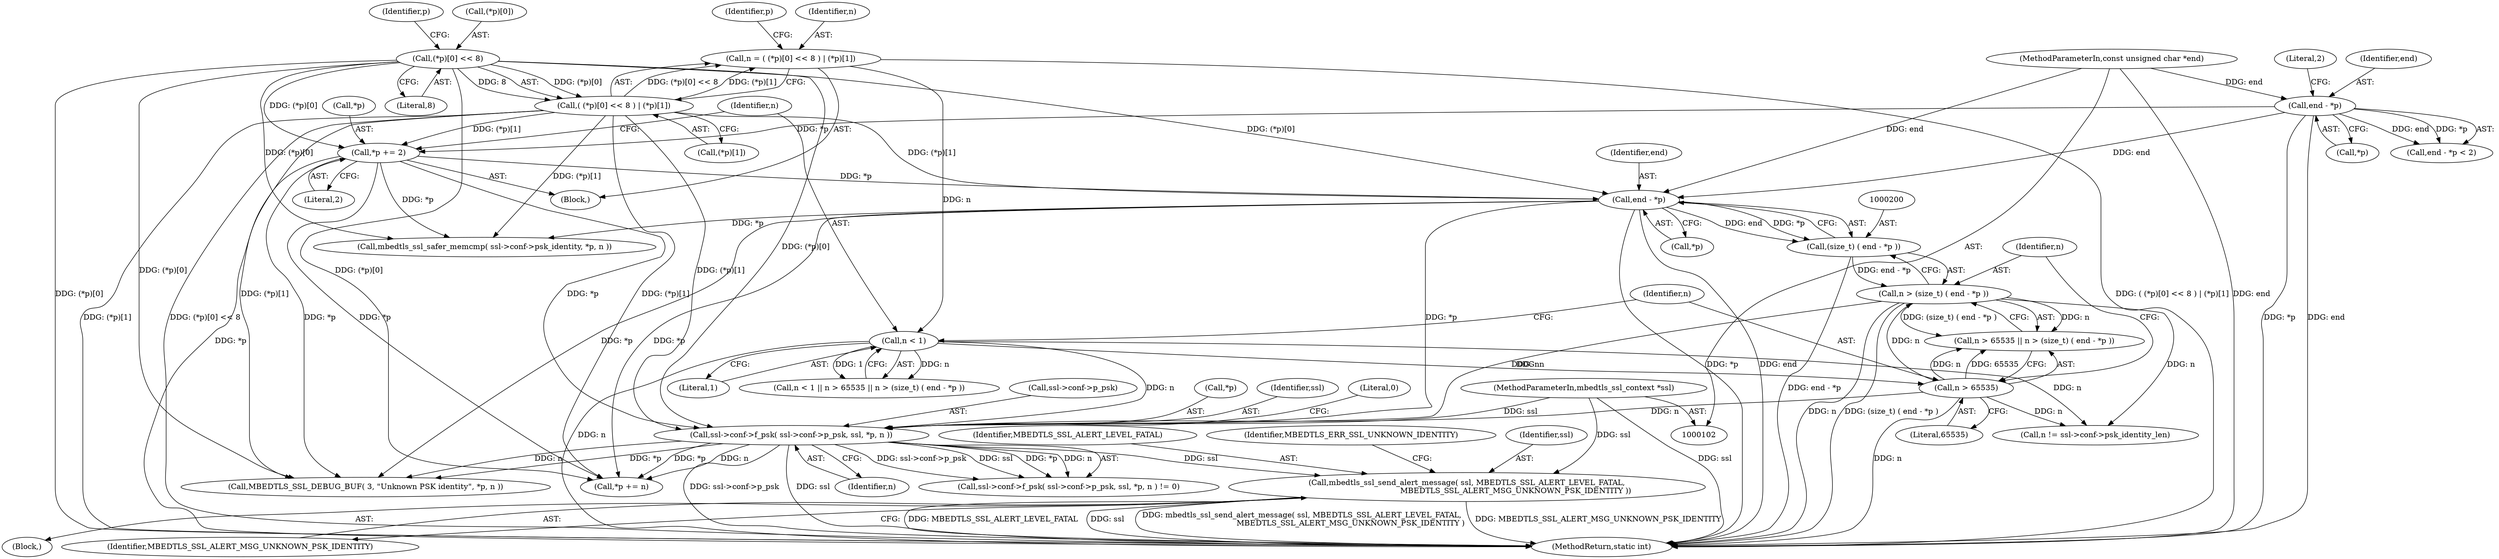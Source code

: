 digraph "0_mbedtls_83c9f495ffe70c7dd280b41fdfd4881485a3bc28@API" {
"1000273" [label="(Call,mbedtls_ssl_send_alert_message( ssl, MBEDTLS_SSL_ALERT_LEVEL_FATAL,\n                                        MBEDTLS_SSL_ALERT_MSG_UNKNOWN_PSK_IDENTITY ))"];
"1000222" [label="(Call,ssl->conf->f_psk( ssl->conf->p_psk, ssl, *p, n ))"];
"1000103" [label="(MethodParameterIn,mbedtls_ssl_context *ssl)"];
"1000184" [label="(Call,*p += 2)"];
"1000173" [label="(Call,( (*p)[0] << 8 ) | (*p)[1])"];
"1000174" [label="(Call,(*p)[0] << 8)"];
"1000160" [label="(Call,end - *p)"];
"1000105" [label="(MethodParameterIn,const unsigned char *end)"];
"1000201" [label="(Call,end - *p)"];
"1000194" [label="(Call,n > 65535)"];
"1000190" [label="(Call,n < 1)"];
"1000171" [label="(Call,n = ( (*p)[0] << 8 ) | (*p)[1])"];
"1000197" [label="(Call,n > (size_t) ( end - *p ))"];
"1000199" [label="(Call,(size_t) ( end - *p ))"];
"1000285" [label="(MethodReturn,static int)"];
"1000201" [label="(Call,end - *p)"];
"1000273" [label="(Call,mbedtls_ssl_send_alert_message( ssl, MBEDTLS_SSL_ALERT_LEVEL_FATAL,\n                                        MBEDTLS_SSL_ALERT_MSG_UNKNOWN_PSK_IDENTITY ))"];
"1000185" [label="(Call,*p)"];
"1000179" [label="(Literal,8)"];
"1000164" [label="(Literal,2)"];
"1000279" [label="(Call,*p += n)"];
"1000105" [label="(MethodParameterIn,const unsigned char *end)"];
"1000184" [label="(Call,*p += 2)"];
"1000171" [label="(Call,n = ( (*p)[0] << 8 ) | (*p)[1])"];
"1000228" [label="(Identifier,ssl)"];
"1000197" [label="(Call,n > (size_t) ( end - *p ))"];
"1000232" [label="(Literal,0)"];
"1000222" [label="(Call,ssl->conf->f_psk( ssl->conf->p_psk, ssl, *p, n ))"];
"1000223" [label="(Call,ssl->conf->p_psk)"];
"1000191" [label="(Identifier,n)"];
"1000159" [label="(Call,end - *p < 2)"];
"1000267" [label="(Call,MBEDTLS_SSL_DEBUG_BUF( 3, \"Unknown PSK identity\", *p, n ))"];
"1000180" [label="(Call,(*p)[1])"];
"1000186" [label="(Identifier,p)"];
"1000190" [label="(Call,n < 1)"];
"1000274" [label="(Identifier,ssl)"];
"1000187" [label="(Literal,2)"];
"1000106" [label="(Block,)"];
"1000199" [label="(Call,(size_t) ( end - *p ))"];
"1000202" [label="(Identifier,end)"];
"1000248" [label="(Call,mbedtls_ssl_safer_memcmp( ssl->conf->psk_identity, *p, n ))"];
"1000275" [label="(Identifier,MBEDTLS_SSL_ALERT_LEVEL_FATAL)"];
"1000172" [label="(Identifier,n)"];
"1000162" [label="(Call,*p)"];
"1000229" [label="(Call,*p)"];
"1000221" [label="(Call,ssl->conf->f_psk( ssl->conf->p_psk, ssl, *p, n ) != 0)"];
"1000182" [label="(Identifier,p)"];
"1000203" [label="(Call,*p)"];
"1000193" [label="(Call,n > 65535 || n > (size_t) ( end - *p ))"];
"1000266" [label="(Block,)"];
"1000278" [label="(Identifier,MBEDTLS_ERR_SSL_UNKNOWN_IDENTITY)"];
"1000174" [label="(Call,(*p)[0] << 8)"];
"1000240" [label="(Call,n != ssl->conf->psk_identity_len)"];
"1000196" [label="(Literal,65535)"];
"1000192" [label="(Literal,1)"];
"1000173" [label="(Call,( (*p)[0] << 8 ) | (*p)[1])"];
"1000103" [label="(MethodParameterIn,mbedtls_ssl_context *ssl)"];
"1000195" [label="(Identifier,n)"];
"1000175" [label="(Call,(*p)[0])"];
"1000189" [label="(Call,n < 1 || n > 65535 || n > (size_t) ( end - *p ))"];
"1000194" [label="(Call,n > 65535)"];
"1000198" [label="(Identifier,n)"];
"1000231" [label="(Identifier,n)"];
"1000161" [label="(Identifier,end)"];
"1000160" [label="(Call,end - *p)"];
"1000276" [label="(Identifier,MBEDTLS_SSL_ALERT_MSG_UNKNOWN_PSK_IDENTITY)"];
"1000273" -> "1000266"  [label="AST: "];
"1000273" -> "1000276"  [label="CFG: "];
"1000274" -> "1000273"  [label="AST: "];
"1000275" -> "1000273"  [label="AST: "];
"1000276" -> "1000273"  [label="AST: "];
"1000278" -> "1000273"  [label="CFG: "];
"1000273" -> "1000285"  [label="DDG: MBEDTLS_SSL_ALERT_MSG_UNKNOWN_PSK_IDENTITY"];
"1000273" -> "1000285"  [label="DDG: MBEDTLS_SSL_ALERT_LEVEL_FATAL"];
"1000273" -> "1000285"  [label="DDG: ssl"];
"1000273" -> "1000285"  [label="DDG: mbedtls_ssl_send_alert_message( ssl, MBEDTLS_SSL_ALERT_LEVEL_FATAL,\n                                        MBEDTLS_SSL_ALERT_MSG_UNKNOWN_PSK_IDENTITY )"];
"1000222" -> "1000273"  [label="DDG: ssl"];
"1000103" -> "1000273"  [label="DDG: ssl"];
"1000222" -> "1000221"  [label="AST: "];
"1000222" -> "1000231"  [label="CFG: "];
"1000223" -> "1000222"  [label="AST: "];
"1000228" -> "1000222"  [label="AST: "];
"1000229" -> "1000222"  [label="AST: "];
"1000231" -> "1000222"  [label="AST: "];
"1000232" -> "1000222"  [label="CFG: "];
"1000222" -> "1000285"  [label="DDG: ssl->conf->p_psk"];
"1000222" -> "1000285"  [label="DDG: ssl"];
"1000222" -> "1000221"  [label="DDG: ssl->conf->p_psk"];
"1000222" -> "1000221"  [label="DDG: ssl"];
"1000222" -> "1000221"  [label="DDG: *p"];
"1000222" -> "1000221"  [label="DDG: n"];
"1000103" -> "1000222"  [label="DDG: ssl"];
"1000184" -> "1000222"  [label="DDG: *p"];
"1000174" -> "1000222"  [label="DDG: (*p)[0]"];
"1000201" -> "1000222"  [label="DDG: *p"];
"1000173" -> "1000222"  [label="DDG: (*p)[1]"];
"1000194" -> "1000222"  [label="DDG: n"];
"1000190" -> "1000222"  [label="DDG: n"];
"1000197" -> "1000222"  [label="DDG: n"];
"1000222" -> "1000267"  [label="DDG: *p"];
"1000222" -> "1000267"  [label="DDG: n"];
"1000222" -> "1000279"  [label="DDG: n"];
"1000222" -> "1000279"  [label="DDG: *p"];
"1000103" -> "1000102"  [label="AST: "];
"1000103" -> "1000285"  [label="DDG: ssl"];
"1000184" -> "1000106"  [label="AST: "];
"1000184" -> "1000187"  [label="CFG: "];
"1000185" -> "1000184"  [label="AST: "];
"1000187" -> "1000184"  [label="AST: "];
"1000191" -> "1000184"  [label="CFG: "];
"1000184" -> "1000285"  [label="DDG: *p"];
"1000173" -> "1000184"  [label="DDG: (*p)[1]"];
"1000160" -> "1000184"  [label="DDG: *p"];
"1000174" -> "1000184"  [label="DDG: (*p)[0]"];
"1000184" -> "1000201"  [label="DDG: *p"];
"1000184" -> "1000248"  [label="DDG: *p"];
"1000184" -> "1000267"  [label="DDG: *p"];
"1000184" -> "1000279"  [label="DDG: *p"];
"1000173" -> "1000171"  [label="AST: "];
"1000173" -> "1000180"  [label="CFG: "];
"1000174" -> "1000173"  [label="AST: "];
"1000180" -> "1000173"  [label="AST: "];
"1000171" -> "1000173"  [label="CFG: "];
"1000173" -> "1000285"  [label="DDG: (*p)[1]"];
"1000173" -> "1000285"  [label="DDG: (*p)[0] << 8"];
"1000173" -> "1000171"  [label="DDG: (*p)[0] << 8"];
"1000173" -> "1000171"  [label="DDG: (*p)[1]"];
"1000174" -> "1000173"  [label="DDG: (*p)[0]"];
"1000174" -> "1000173"  [label="DDG: 8"];
"1000173" -> "1000201"  [label="DDG: (*p)[1]"];
"1000173" -> "1000248"  [label="DDG: (*p)[1]"];
"1000173" -> "1000267"  [label="DDG: (*p)[1]"];
"1000173" -> "1000279"  [label="DDG: (*p)[1]"];
"1000174" -> "1000179"  [label="CFG: "];
"1000175" -> "1000174"  [label="AST: "];
"1000179" -> "1000174"  [label="AST: "];
"1000182" -> "1000174"  [label="CFG: "];
"1000174" -> "1000285"  [label="DDG: (*p)[0]"];
"1000174" -> "1000201"  [label="DDG: (*p)[0]"];
"1000174" -> "1000248"  [label="DDG: (*p)[0]"];
"1000174" -> "1000267"  [label="DDG: (*p)[0]"];
"1000174" -> "1000279"  [label="DDG: (*p)[0]"];
"1000160" -> "1000159"  [label="AST: "];
"1000160" -> "1000162"  [label="CFG: "];
"1000161" -> "1000160"  [label="AST: "];
"1000162" -> "1000160"  [label="AST: "];
"1000164" -> "1000160"  [label="CFG: "];
"1000160" -> "1000285"  [label="DDG: *p"];
"1000160" -> "1000285"  [label="DDG: end"];
"1000160" -> "1000159"  [label="DDG: end"];
"1000160" -> "1000159"  [label="DDG: *p"];
"1000105" -> "1000160"  [label="DDG: end"];
"1000160" -> "1000201"  [label="DDG: end"];
"1000105" -> "1000102"  [label="AST: "];
"1000105" -> "1000285"  [label="DDG: end"];
"1000105" -> "1000201"  [label="DDG: end"];
"1000201" -> "1000199"  [label="AST: "];
"1000201" -> "1000203"  [label="CFG: "];
"1000202" -> "1000201"  [label="AST: "];
"1000203" -> "1000201"  [label="AST: "];
"1000199" -> "1000201"  [label="CFG: "];
"1000201" -> "1000285"  [label="DDG: *p"];
"1000201" -> "1000285"  [label="DDG: end"];
"1000201" -> "1000199"  [label="DDG: end"];
"1000201" -> "1000199"  [label="DDG: *p"];
"1000201" -> "1000248"  [label="DDG: *p"];
"1000201" -> "1000267"  [label="DDG: *p"];
"1000201" -> "1000279"  [label="DDG: *p"];
"1000194" -> "1000193"  [label="AST: "];
"1000194" -> "1000196"  [label="CFG: "];
"1000195" -> "1000194"  [label="AST: "];
"1000196" -> "1000194"  [label="AST: "];
"1000198" -> "1000194"  [label="CFG: "];
"1000193" -> "1000194"  [label="CFG: "];
"1000194" -> "1000285"  [label="DDG: n"];
"1000194" -> "1000193"  [label="DDG: n"];
"1000194" -> "1000193"  [label="DDG: 65535"];
"1000190" -> "1000194"  [label="DDG: n"];
"1000194" -> "1000197"  [label="DDG: n"];
"1000194" -> "1000240"  [label="DDG: n"];
"1000190" -> "1000189"  [label="AST: "];
"1000190" -> "1000192"  [label="CFG: "];
"1000191" -> "1000190"  [label="AST: "];
"1000192" -> "1000190"  [label="AST: "];
"1000195" -> "1000190"  [label="CFG: "];
"1000189" -> "1000190"  [label="CFG: "];
"1000190" -> "1000285"  [label="DDG: n"];
"1000190" -> "1000189"  [label="DDG: n"];
"1000190" -> "1000189"  [label="DDG: 1"];
"1000171" -> "1000190"  [label="DDG: n"];
"1000190" -> "1000240"  [label="DDG: n"];
"1000171" -> "1000106"  [label="AST: "];
"1000172" -> "1000171"  [label="AST: "];
"1000186" -> "1000171"  [label="CFG: "];
"1000171" -> "1000285"  [label="DDG: ( (*p)[0] << 8 ) | (*p)[1]"];
"1000197" -> "1000193"  [label="AST: "];
"1000197" -> "1000199"  [label="CFG: "];
"1000198" -> "1000197"  [label="AST: "];
"1000199" -> "1000197"  [label="AST: "];
"1000193" -> "1000197"  [label="CFG: "];
"1000197" -> "1000285"  [label="DDG: (size_t) ( end - *p )"];
"1000197" -> "1000285"  [label="DDG: n"];
"1000197" -> "1000193"  [label="DDG: n"];
"1000197" -> "1000193"  [label="DDG: (size_t) ( end - *p )"];
"1000199" -> "1000197"  [label="DDG: end - *p"];
"1000197" -> "1000240"  [label="DDG: n"];
"1000200" -> "1000199"  [label="AST: "];
"1000199" -> "1000285"  [label="DDG: end - *p"];
}
